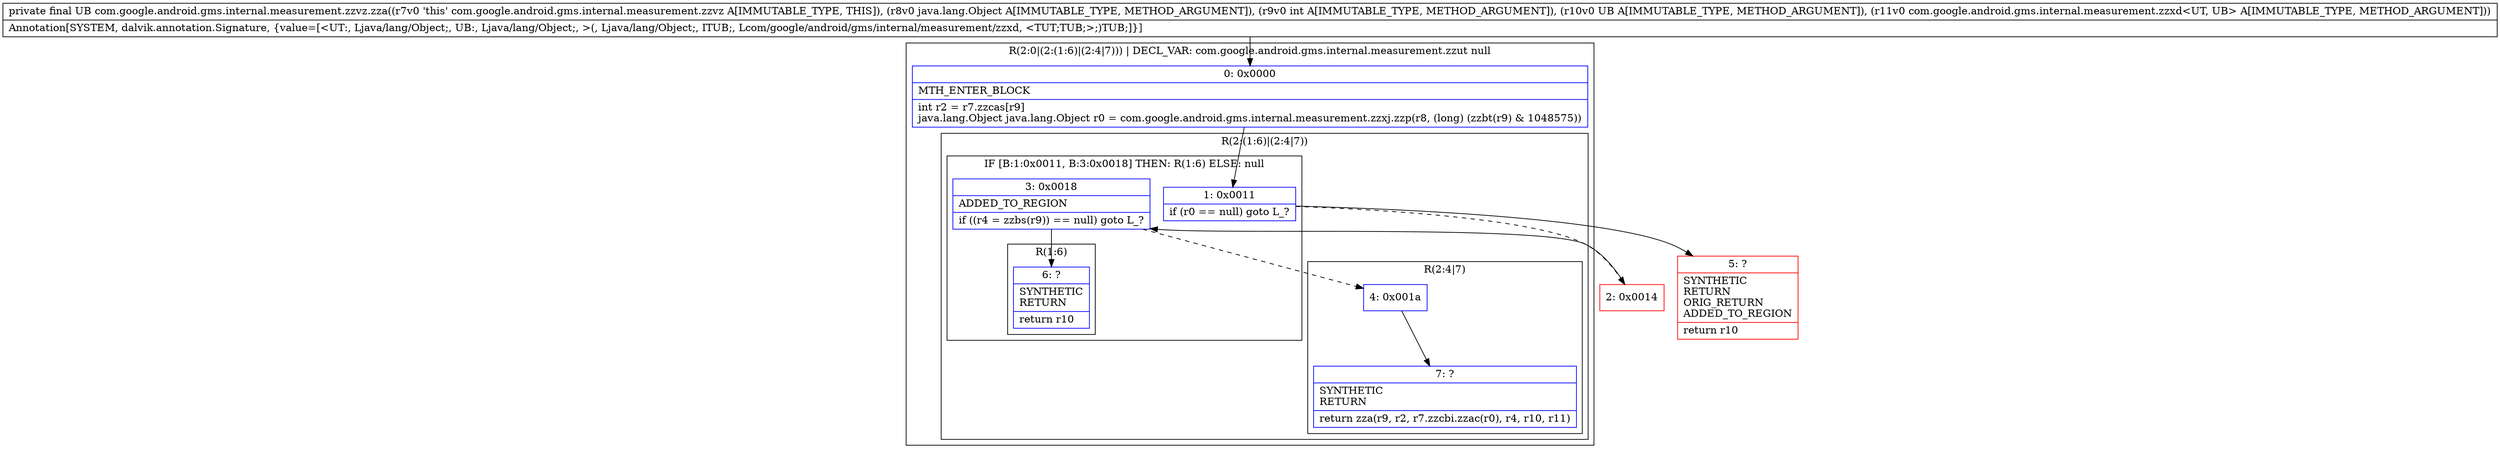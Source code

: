 digraph "CFG forcom.google.android.gms.internal.measurement.zzvz.zza(Ljava\/lang\/Object;ILjava\/lang\/Object;Lcom\/google\/android\/gms\/internal\/measurement\/zzxd;)Ljava\/lang\/Object;" {
subgraph cluster_Region_581733423 {
label = "R(2:0|(2:(1:6)|(2:4|7))) | DECL_VAR: com.google.android.gms.internal.measurement.zzut null\l";
node [shape=record,color=blue];
Node_0 [shape=record,label="{0\:\ 0x0000|MTH_ENTER_BLOCK\l|int r2 = r7.zzcas[r9]\ljava.lang.Object java.lang.Object r0 = com.google.android.gms.internal.measurement.zzxj.zzp(r8, (long) (zzbt(r9) & 1048575))\l}"];
subgraph cluster_Region_738430507 {
label = "R(2:(1:6)|(2:4|7))";
node [shape=record,color=blue];
subgraph cluster_IfRegion_1244926129 {
label = "IF [B:1:0x0011, B:3:0x0018] THEN: R(1:6) ELSE: null";
node [shape=record,color=blue];
Node_1 [shape=record,label="{1\:\ 0x0011|if (r0 == null) goto L_?\l}"];
Node_3 [shape=record,label="{3\:\ 0x0018|ADDED_TO_REGION\l|if ((r4 = zzbs(r9)) == null) goto L_?\l}"];
subgraph cluster_Region_1858019389 {
label = "R(1:6)";
node [shape=record,color=blue];
Node_6 [shape=record,label="{6\:\ ?|SYNTHETIC\lRETURN\l|return r10\l}"];
}
}
subgraph cluster_Region_911926917 {
label = "R(2:4|7)";
node [shape=record,color=blue];
Node_4 [shape=record,label="{4\:\ 0x001a}"];
Node_7 [shape=record,label="{7\:\ ?|SYNTHETIC\lRETURN\l|return zza(r9, r2, r7.zzcbi.zzac(r0), r4, r10, r11)\l}"];
}
}
}
Node_2 [shape=record,color=red,label="{2\:\ 0x0014}"];
Node_5 [shape=record,color=red,label="{5\:\ ?|SYNTHETIC\lRETURN\lORIG_RETURN\lADDED_TO_REGION\l|return r10\l}"];
MethodNode[shape=record,label="{private final UB com.google.android.gms.internal.measurement.zzvz.zza((r7v0 'this' com.google.android.gms.internal.measurement.zzvz A[IMMUTABLE_TYPE, THIS]), (r8v0 java.lang.Object A[IMMUTABLE_TYPE, METHOD_ARGUMENT]), (r9v0 int A[IMMUTABLE_TYPE, METHOD_ARGUMENT]), (r10v0 UB A[IMMUTABLE_TYPE, METHOD_ARGUMENT]), (r11v0 com.google.android.gms.internal.measurement.zzxd\<UT, UB\> A[IMMUTABLE_TYPE, METHOD_ARGUMENT]))  | Annotation[SYSTEM, dalvik.annotation.Signature, \{value=[\<UT:, Ljava\/lang\/Object;, UB:, Ljava\/lang\/Object;, \>(, Ljava\/lang\/Object;, ITUB;, Lcom\/google\/android\/gms\/internal\/measurement\/zzxd, \<TUT;TUB;\>;)TUB;]\}]\l}"];
MethodNode -> Node_0;
Node_0 -> Node_1;
Node_1 -> Node_2[style=dashed];
Node_1 -> Node_5;
Node_3 -> Node_4[style=dashed];
Node_3 -> Node_6;
Node_4 -> Node_7;
Node_2 -> Node_3;
}

